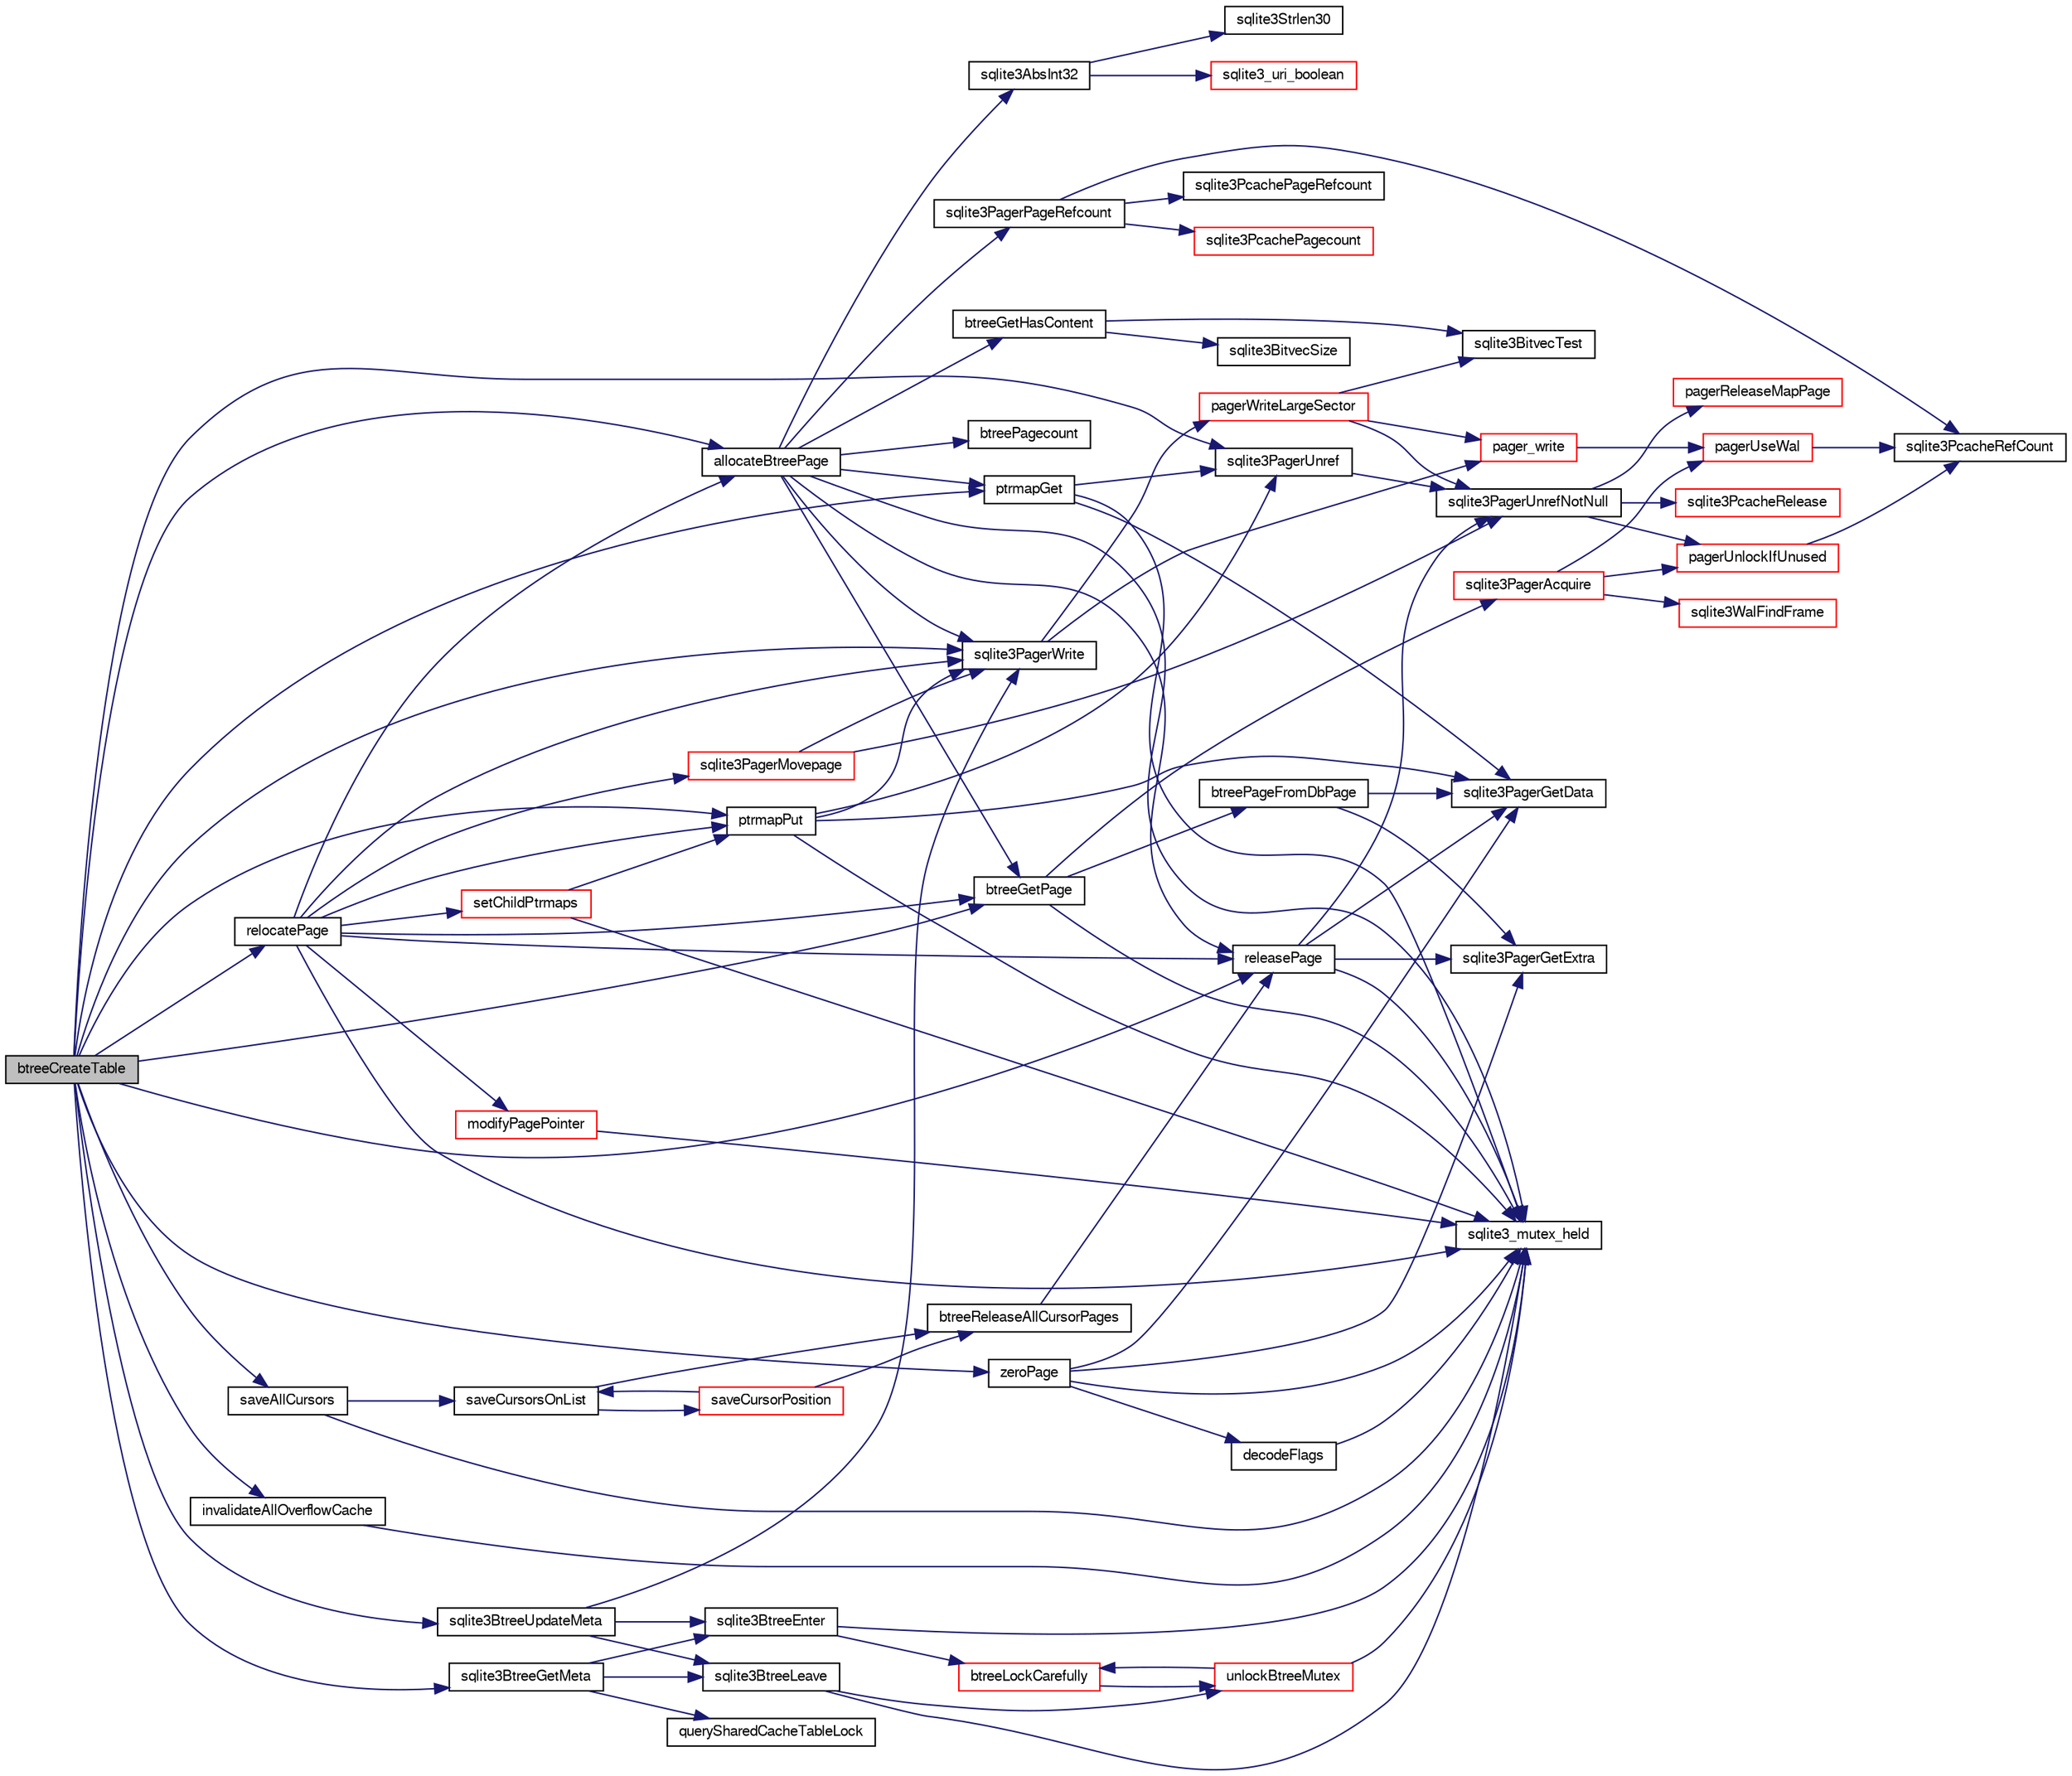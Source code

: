 digraph "btreeCreateTable"
{
  edge [fontname="FreeSans",fontsize="10",labelfontname="FreeSans",labelfontsize="10"];
  node [fontname="FreeSans",fontsize="10",shape=record];
  rankdir="LR";
  Node24049 [label="btreeCreateTable",height=0.2,width=0.4,color="black", fillcolor="grey75", style="filled", fontcolor="black"];
  Node24049 -> Node24050 [color="midnightblue",fontsize="10",style="solid",fontname="FreeSans"];
  Node24050 [label="allocateBtreePage",height=0.2,width=0.4,color="black", fillcolor="white", style="filled",URL="$sqlite3_8c.html#ae84ce1103eabfe9455a6a59e6cec4a33"];
  Node24050 -> Node24051 [color="midnightblue",fontsize="10",style="solid",fontname="FreeSans"];
  Node24051 [label="sqlite3_mutex_held",height=0.2,width=0.4,color="black", fillcolor="white", style="filled",URL="$sqlite3_8c.html#acf77da68932b6bc163c5e68547ecc3e7"];
  Node24050 -> Node24052 [color="midnightblue",fontsize="10",style="solid",fontname="FreeSans"];
  Node24052 [label="btreePagecount",height=0.2,width=0.4,color="black", fillcolor="white", style="filled",URL="$sqlite3_8c.html#a9cc4ac11752c088db89d551ec1495a15"];
  Node24050 -> Node24053 [color="midnightblue",fontsize="10",style="solid",fontname="FreeSans"];
  Node24053 [label="ptrmapGet",height=0.2,width=0.4,color="black", fillcolor="white", style="filled",URL="$sqlite3_8c.html#ae91bfd9c1bec807a52a384d2ed01934b"];
  Node24053 -> Node24051 [color="midnightblue",fontsize="10",style="solid",fontname="FreeSans"];
  Node24053 -> Node24054 [color="midnightblue",fontsize="10",style="solid",fontname="FreeSans"];
  Node24054 [label="sqlite3PagerGetData",height=0.2,width=0.4,color="black", fillcolor="white", style="filled",URL="$sqlite3_8c.html#a9dd340e56fb4b7fad4df339595b8d8a2"];
  Node24053 -> Node24055 [color="midnightblue",fontsize="10",style="solid",fontname="FreeSans"];
  Node24055 [label="sqlite3PagerUnref",height=0.2,width=0.4,color="black", fillcolor="white", style="filled",URL="$sqlite3_8c.html#aa9d040b7f24a8a5d99bf96863b52cd15"];
  Node24055 -> Node24056 [color="midnightblue",fontsize="10",style="solid",fontname="FreeSans"];
  Node24056 [label="sqlite3PagerUnrefNotNull",height=0.2,width=0.4,color="black", fillcolor="white", style="filled",URL="$sqlite3_8c.html#a4b314f96f09f5c68c94672e420e31ab9"];
  Node24056 -> Node24057 [color="midnightblue",fontsize="10",style="solid",fontname="FreeSans"];
  Node24057 [label="pagerReleaseMapPage",height=0.2,width=0.4,color="red", fillcolor="white", style="filled",URL="$sqlite3_8c.html#aefa288f9febba49488ab634f8b0d5f6d"];
  Node24056 -> Node24059 [color="midnightblue",fontsize="10",style="solid",fontname="FreeSans"];
  Node24059 [label="sqlite3PcacheRelease",height=0.2,width=0.4,color="red", fillcolor="white", style="filled",URL="$sqlite3_8c.html#ad07fc7a8130ad1e77861f345084b1b83"];
  Node24056 -> Node24062 [color="midnightblue",fontsize="10",style="solid",fontname="FreeSans"];
  Node24062 [label="pagerUnlockIfUnused",height=0.2,width=0.4,color="red", fillcolor="white", style="filled",URL="$sqlite3_8c.html#abf547f4276efb6f10262f7fde1e4d065"];
  Node24062 -> Node24063 [color="midnightblue",fontsize="10",style="solid",fontname="FreeSans"];
  Node24063 [label="sqlite3PcacheRefCount",height=0.2,width=0.4,color="black", fillcolor="white", style="filled",URL="$sqlite3_8c.html#adee2536d23ec9628e0883ccab03b3429"];
  Node24050 -> Node24413 [color="midnightblue",fontsize="10",style="solid",fontname="FreeSans"];
  Node24413 [label="sqlite3PagerWrite",height=0.2,width=0.4,color="black", fillcolor="white", style="filled",URL="$sqlite3_8c.html#ad4b8aee028ee99575b0748b299e04ed0"];
  Node24413 -> Node24414 [color="midnightblue",fontsize="10",style="solid",fontname="FreeSans"];
  Node24414 [label="pagerWriteLargeSector",height=0.2,width=0.4,color="red", fillcolor="white", style="filled",URL="$sqlite3_8c.html#a06334f0cc1c2dc95ffe29c2359928b92"];
  Node24414 -> Node24384 [color="midnightblue",fontsize="10",style="solid",fontname="FreeSans"];
  Node24384 [label="sqlite3BitvecTest",height=0.2,width=0.4,color="black", fillcolor="white", style="filled",URL="$sqlite3_8c.html#ab08693a5ff8d1b759eb50dc307ee910f"];
  Node24414 -> Node24415 [color="midnightblue",fontsize="10",style="solid",fontname="FreeSans"];
  Node24415 [label="pager_write",height=0.2,width=0.4,color="red", fillcolor="white", style="filled",URL="$sqlite3_8c.html#aa5dbf1a9dcccf0aa140b04b81325517f"];
  Node24415 -> Node24067 [color="midnightblue",fontsize="10",style="solid",fontname="FreeSans"];
  Node24067 [label="pagerUseWal",height=0.2,width=0.4,color="red", fillcolor="white", style="filled",URL="$sqlite3_8c.html#a31def80bfe1de9284d635ba190a5eb68"];
  Node24067 -> Node24063 [color="midnightblue",fontsize="10",style="solid",fontname="FreeSans"];
  Node24414 -> Node24056 [color="midnightblue",fontsize="10",style="solid",fontname="FreeSans"];
  Node24413 -> Node24415 [color="midnightblue",fontsize="10",style="solid",fontname="FreeSans"];
  Node24050 -> Node24468 [color="midnightblue",fontsize="10",style="solid",fontname="FreeSans"];
  Node24468 [label="btreeGetPage",height=0.2,width=0.4,color="black", fillcolor="white", style="filled",URL="$sqlite3_8c.html#ac59679e30ceb0190614fbd19a7feb6de"];
  Node24468 -> Node24051 [color="midnightblue",fontsize="10",style="solid",fontname="FreeSans"];
  Node24468 -> Node24436 [color="midnightblue",fontsize="10",style="solid",fontname="FreeSans"];
  Node24436 [label="sqlite3PagerAcquire",height=0.2,width=0.4,color="red", fillcolor="white", style="filled",URL="$sqlite3_8c.html#a22a53daafd2bd778cda390312651f994"];
  Node24436 -> Node24067 [color="midnightblue",fontsize="10",style="solid",fontname="FreeSans"];
  Node24436 -> Node24373 [color="midnightblue",fontsize="10",style="solid",fontname="FreeSans"];
  Node24373 [label="sqlite3WalFindFrame",height=0.2,width=0.4,color="red", fillcolor="white", style="filled",URL="$sqlite3_8c.html#a70d73def3adcc264f500a63178742708"];
  Node24436 -> Node24062 [color="midnightblue",fontsize="10",style="solid",fontname="FreeSans"];
  Node24468 -> Node24469 [color="midnightblue",fontsize="10",style="solid",fontname="FreeSans"];
  Node24469 [label="btreePageFromDbPage",height=0.2,width=0.4,color="black", fillcolor="white", style="filled",URL="$sqlite3_8c.html#a148c0bf09d4ef14a49e0e7a2c0506c80"];
  Node24469 -> Node24433 [color="midnightblue",fontsize="10",style="solid",fontname="FreeSans"];
  Node24433 [label="sqlite3PagerGetExtra",height=0.2,width=0.4,color="black", fillcolor="white", style="filled",URL="$sqlite3_8c.html#a48e879a6d20f06f27390973ab8d59bd7"];
  Node24469 -> Node24054 [color="midnightblue",fontsize="10",style="solid",fontname="FreeSans"];
  Node24050 -> Node24470 [color="midnightblue",fontsize="10",style="solid",fontname="FreeSans"];
  Node24470 [label="releasePage",height=0.2,width=0.4,color="black", fillcolor="white", style="filled",URL="$sqlite3_8c.html#a92c6fb14f9bcf117440c35116c26d6c4"];
  Node24470 -> Node24433 [color="midnightblue",fontsize="10",style="solid",fontname="FreeSans"];
  Node24470 -> Node24054 [color="midnightblue",fontsize="10",style="solid",fontname="FreeSans"];
  Node24470 -> Node24051 [color="midnightblue",fontsize="10",style="solid",fontname="FreeSans"];
  Node24470 -> Node24056 [color="midnightblue",fontsize="10",style="solid",fontname="FreeSans"];
  Node24050 -> Node24471 [color="midnightblue",fontsize="10",style="solid",fontname="FreeSans"];
  Node24471 [label="sqlite3AbsInt32",height=0.2,width=0.4,color="black", fillcolor="white", style="filled",URL="$sqlite3_8c.html#a8fdd09f2c6e36df943b6b6092ac0dcbf"];
  Node24471 -> Node24472 [color="midnightblue",fontsize="10",style="solid",fontname="FreeSans"];
  Node24472 [label="sqlite3_uri_boolean",height=0.2,width=0.4,color="red", fillcolor="white", style="filled",URL="$sqlite3_8c.html#a1124cc9034bdbc616bb6d54455a4110f"];
  Node24471 -> Node24155 [color="midnightblue",fontsize="10",style="solid",fontname="FreeSans"];
  Node24155 [label="sqlite3Strlen30",height=0.2,width=0.4,color="black", fillcolor="white", style="filled",URL="$sqlite3_8c.html#a3dcd80ba41f1a308193dee74857b62a7"];
  Node24050 -> Node24479 [color="midnightblue",fontsize="10",style="solid",fontname="FreeSans"];
  Node24479 [label="btreeGetHasContent",height=0.2,width=0.4,color="black", fillcolor="white", style="filled",URL="$sqlite3_8c.html#a1ebd60bdf9e0181818da4eff654b1a26"];
  Node24479 -> Node24480 [color="midnightblue",fontsize="10",style="solid",fontname="FreeSans"];
  Node24480 [label="sqlite3BitvecSize",height=0.2,width=0.4,color="black", fillcolor="white", style="filled",URL="$sqlite3_8c.html#a7560bae9996565b0d984916bb0a4b448"];
  Node24479 -> Node24384 [color="midnightblue",fontsize="10",style="solid",fontname="FreeSans"];
  Node24050 -> Node24481 [color="midnightblue",fontsize="10",style="solid",fontname="FreeSans"];
  Node24481 [label="sqlite3PagerPageRefcount",height=0.2,width=0.4,color="black", fillcolor="white", style="filled",URL="$sqlite3_8c.html#a02362e6744d4431e328d760bef635a19"];
  Node24481 -> Node24371 [color="midnightblue",fontsize="10",style="solid",fontname="FreeSans"];
  Node24371 [label="sqlite3PcachePageRefcount",height=0.2,width=0.4,color="black", fillcolor="white", style="filled",URL="$sqlite3_8c.html#a4010b85eb18d6cc834f0f9ced4f6a274"];
  Node24481 -> Node24063 [color="midnightblue",fontsize="10",style="solid",fontname="FreeSans"];
  Node24481 -> Node24482 [color="midnightblue",fontsize="10",style="solid",fontname="FreeSans"];
  Node24482 [label="sqlite3PcachePagecount",height=0.2,width=0.4,color="red", fillcolor="white", style="filled",URL="$sqlite3_8c.html#a5d5e74b7acdd0ab46b5caaea93b9b8d4"];
  Node24049 -> Node24483 [color="midnightblue",fontsize="10",style="solid",fontname="FreeSans"];
  Node24483 [label="invalidateAllOverflowCache",height=0.2,width=0.4,color="black", fillcolor="white", style="filled",URL="$sqlite3_8c.html#ae54a9c06fff6f71d61f77b1f08f3e09c"];
  Node24483 -> Node24051 [color="midnightblue",fontsize="10",style="solid",fontname="FreeSans"];
  Node24049 -> Node24484 [color="midnightblue",fontsize="10",style="solid",fontname="FreeSans"];
  Node24484 [label="sqlite3BtreeGetMeta",height=0.2,width=0.4,color="black", fillcolor="white", style="filled",URL="$sqlite3_8c.html#aa1124ad3e3ee4dada2aa96eebd4e9c9a"];
  Node24484 -> Node24394 [color="midnightblue",fontsize="10",style="solid",fontname="FreeSans"];
  Node24394 [label="sqlite3BtreeEnter",height=0.2,width=0.4,color="black", fillcolor="white", style="filled",URL="$sqlite3_8c.html#afa05d700ca373993fe6b0525b867feff"];
  Node24394 -> Node24051 [color="midnightblue",fontsize="10",style="solid",fontname="FreeSans"];
  Node24394 -> Node24395 [color="midnightblue",fontsize="10",style="solid",fontname="FreeSans"];
  Node24395 [label="btreeLockCarefully",height=0.2,width=0.4,color="red", fillcolor="white", style="filled",URL="$sqlite3_8c.html#a796746b1c1e4d6926960636bd74c79d7"];
  Node24395 -> Node24397 [color="midnightblue",fontsize="10",style="solid",fontname="FreeSans"];
  Node24397 [label="unlockBtreeMutex",height=0.2,width=0.4,color="red", fillcolor="white", style="filled",URL="$sqlite3_8c.html#a29bc7d1c753dfa2af9fb296b7dc19a4a"];
  Node24397 -> Node24051 [color="midnightblue",fontsize="10",style="solid",fontname="FreeSans"];
  Node24397 -> Node24395 [color="midnightblue",fontsize="10",style="solid",fontname="FreeSans"];
  Node24484 -> Node24485 [color="midnightblue",fontsize="10",style="solid",fontname="FreeSans"];
  Node24485 [label="querySharedCacheTableLock",height=0.2,width=0.4,color="black", fillcolor="white", style="filled",URL="$sqlite3_8c.html#a248343a0d79235a90b955d801713d243"];
  Node24484 -> Node24399 [color="midnightblue",fontsize="10",style="solid",fontname="FreeSans"];
  Node24399 [label="sqlite3BtreeLeave",height=0.2,width=0.4,color="black", fillcolor="white", style="filled",URL="$sqlite3_8c.html#a460e4f89d1aeef4b4d334cfe8165da89"];
  Node24399 -> Node24397 [color="midnightblue",fontsize="10",style="solid",fontname="FreeSans"];
  Node24399 -> Node24051 [color="midnightblue",fontsize="10",style="solid",fontname="FreeSans"];
  Node24049 -> Node24486 [color="midnightblue",fontsize="10",style="solid",fontname="FreeSans"];
  Node24486 [label="saveAllCursors",height=0.2,width=0.4,color="black", fillcolor="white", style="filled",URL="$sqlite3_8c.html#add0c7a5086792caf465148beaadb913d"];
  Node24486 -> Node24051 [color="midnightblue",fontsize="10",style="solid",fontname="FreeSans"];
  Node24486 -> Node24487 [color="midnightblue",fontsize="10",style="solid",fontname="FreeSans"];
  Node24487 [label="saveCursorsOnList",height=0.2,width=0.4,color="black", fillcolor="white", style="filled",URL="$sqlite3_8c.html#a33cb455c167e82c225c04c6628a486e1"];
  Node24487 -> Node24488 [color="midnightblue",fontsize="10",style="solid",fontname="FreeSans"];
  Node24488 [label="saveCursorPosition",height=0.2,width=0.4,color="red", fillcolor="white", style="filled",URL="$sqlite3_8c.html#a1fd19e15f7d2a03087f0c1f287dda917"];
  Node24488 -> Node24495 [color="midnightblue",fontsize="10",style="solid",fontname="FreeSans"];
  Node24495 [label="btreeReleaseAllCursorPages",height=0.2,width=0.4,color="black", fillcolor="white", style="filled",URL="$sqlite3_8c.html#a8535e63c9127b9f6b5b136cab41cbdd7"];
  Node24495 -> Node24470 [color="midnightblue",fontsize="10",style="solid",fontname="FreeSans"];
  Node24488 -> Node24487 [color="midnightblue",fontsize="10",style="solid",fontname="FreeSans"];
  Node24487 -> Node24495 [color="midnightblue",fontsize="10",style="solid",fontname="FreeSans"];
  Node24049 -> Node24470 [color="midnightblue",fontsize="10",style="solid",fontname="FreeSans"];
  Node24049 -> Node24468 [color="midnightblue",fontsize="10",style="solid",fontname="FreeSans"];
  Node24049 -> Node24053 [color="midnightblue",fontsize="10",style="solid",fontname="FreeSans"];
  Node24049 -> Node24496 [color="midnightblue",fontsize="10",style="solid",fontname="FreeSans"];
  Node24496 [label="relocatePage",height=0.2,width=0.4,color="black", fillcolor="white", style="filled",URL="$sqlite3_8c.html#af8fb5934ff87b02845c89350c57fd2bc"];
  Node24496 -> Node24051 [color="midnightblue",fontsize="10",style="solid",fontname="FreeSans"];
  Node24496 -> Node24497 [color="midnightblue",fontsize="10",style="solid",fontname="FreeSans"];
  Node24497 [label="sqlite3PagerMovepage",height=0.2,width=0.4,color="red", fillcolor="white", style="filled",URL="$sqlite3_8c.html#a8cdedc7a185709301f12c4d7b305aa1e"];
  Node24497 -> Node24413 [color="midnightblue",fontsize="10",style="solid",fontname="FreeSans"];
  Node24497 -> Node24056 [color="midnightblue",fontsize="10",style="solid",fontname="FreeSans"];
  Node24496 -> Node24500 [color="midnightblue",fontsize="10",style="solid",fontname="FreeSans"];
  Node24500 [label="setChildPtrmaps",height=0.2,width=0.4,color="red", fillcolor="white", style="filled",URL="$sqlite3_8c.html#adf2ff6d11495ca47f88ace93f5be9d91"];
  Node24500 -> Node24051 [color="midnightblue",fontsize="10",style="solid",fontname="FreeSans"];
  Node24500 -> Node24506 [color="midnightblue",fontsize="10",style="solid",fontname="FreeSans"];
  Node24506 [label="ptrmapPut",height=0.2,width=0.4,color="black", fillcolor="white", style="filled",URL="$sqlite3_8c.html#ac16fbe55892f29324ac5d09957374ed0"];
  Node24506 -> Node24051 [color="midnightblue",fontsize="10",style="solid",fontname="FreeSans"];
  Node24506 -> Node24054 [color="midnightblue",fontsize="10",style="solid",fontname="FreeSans"];
  Node24506 -> Node24413 [color="midnightblue",fontsize="10",style="solid",fontname="FreeSans"];
  Node24506 -> Node24055 [color="midnightblue",fontsize="10",style="solid",fontname="FreeSans"];
  Node24496 -> Node24506 [color="midnightblue",fontsize="10",style="solid",fontname="FreeSans"];
  Node24496 -> Node24468 [color="midnightblue",fontsize="10",style="solid",fontname="FreeSans"];
  Node24496 -> Node24413 [color="midnightblue",fontsize="10",style="solid",fontname="FreeSans"];
  Node24496 -> Node24470 [color="midnightblue",fontsize="10",style="solid",fontname="FreeSans"];
  Node24496 -> Node24507 [color="midnightblue",fontsize="10",style="solid",fontname="FreeSans"];
  Node24507 [label="modifyPagePointer",height=0.2,width=0.4,color="red", fillcolor="white", style="filled",URL="$sqlite3_8c.html#acc82754cf975b3a8033b396d86f1045a"];
  Node24507 -> Node24051 [color="midnightblue",fontsize="10",style="solid",fontname="FreeSans"];
  Node24496 -> Node24050 [color="midnightblue",fontsize="10",style="solid",fontname="FreeSans"];
  Node24049 -> Node24413 [color="midnightblue",fontsize="10",style="solid",fontname="FreeSans"];
  Node24049 -> Node24506 [color="midnightblue",fontsize="10",style="solid",fontname="FreeSans"];
  Node24049 -> Node24508 [color="midnightblue",fontsize="10",style="solid",fontname="FreeSans"];
  Node24508 [label="sqlite3BtreeUpdateMeta",height=0.2,width=0.4,color="black", fillcolor="white", style="filled",URL="$sqlite3_8c.html#a550ba529de456d619365377b5528641c"];
  Node24508 -> Node24394 [color="midnightblue",fontsize="10",style="solid",fontname="FreeSans"];
  Node24508 -> Node24413 [color="midnightblue",fontsize="10",style="solid",fontname="FreeSans"];
  Node24508 -> Node24399 [color="midnightblue",fontsize="10",style="solid",fontname="FreeSans"];
  Node24049 -> Node24509 [color="midnightblue",fontsize="10",style="solid",fontname="FreeSans"];
  Node24509 [label="zeroPage",height=0.2,width=0.4,color="black", fillcolor="white", style="filled",URL="$sqlite3_8c.html#a1c974ee71f86cb74370ca21e5e6cdb14"];
  Node24509 -> Node24433 [color="midnightblue",fontsize="10",style="solid",fontname="FreeSans"];
  Node24509 -> Node24054 [color="midnightblue",fontsize="10",style="solid",fontname="FreeSans"];
  Node24509 -> Node24051 [color="midnightblue",fontsize="10",style="solid",fontname="FreeSans"];
  Node24509 -> Node24502 [color="midnightblue",fontsize="10",style="solid",fontname="FreeSans"];
  Node24502 [label="decodeFlags",height=0.2,width=0.4,color="black", fillcolor="white", style="filled",URL="$sqlite3_8c.html#acb168e46383706f31cefd555da235eae"];
  Node24502 -> Node24051 [color="midnightblue",fontsize="10",style="solid",fontname="FreeSans"];
  Node24049 -> Node24055 [color="midnightblue",fontsize="10",style="solid",fontname="FreeSans"];
}
